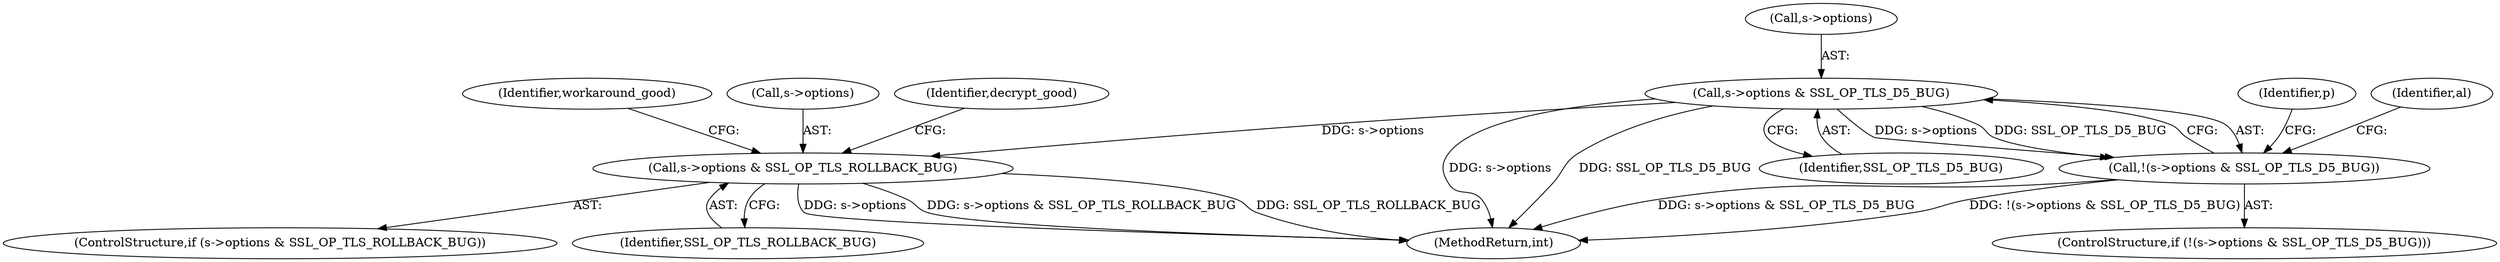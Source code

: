 digraph "0_openssl_3c66a669dfc7b3792f7af0758ea26fe8502ce70c@pointer" {
"1000342" [label="(Call,s->options & SSL_OP_TLS_D5_BUG)"];
"1000341" [label="(Call,!(s->options & SSL_OP_TLS_D5_BUG))"];
"1000426" [label="(Call,s->options & SSL_OP_TLS_ROLLBACK_BUG)"];
"1000346" [label="(Identifier,SSL_OP_TLS_D5_BUG)"];
"1000341" [label="(Call,!(s->options & SSL_OP_TLS_D5_BUG))"];
"1000343" [label="(Call,s->options)"];
"1000463" [label="(Identifier,decrypt_good)"];
"1000430" [label="(Identifier,SSL_OP_TLS_ROLLBACK_BUG)"];
"1000425" [label="(ControlStructure,if (s->options & SSL_OP_TLS_ROLLBACK_BUG))"];
"1000357" [label="(Identifier,p)"];
"1002163" [label="(MethodReturn,int)"];
"1000434" [label="(Identifier,workaround_good)"];
"1000426" [label="(Call,s->options & SSL_OP_TLS_ROLLBACK_BUG)"];
"1000427" [label="(Call,s->options)"];
"1000340" [label="(ControlStructure,if (!(s->options & SSL_OP_TLS_D5_BUG)))"];
"1000342" [label="(Call,s->options & SSL_OP_TLS_D5_BUG)"];
"1000349" [label="(Identifier,al)"];
"1000342" -> "1000341"  [label="AST: "];
"1000342" -> "1000346"  [label="CFG: "];
"1000343" -> "1000342"  [label="AST: "];
"1000346" -> "1000342"  [label="AST: "];
"1000341" -> "1000342"  [label="CFG: "];
"1000342" -> "1002163"  [label="DDG: s->options"];
"1000342" -> "1002163"  [label="DDG: SSL_OP_TLS_D5_BUG"];
"1000342" -> "1000341"  [label="DDG: s->options"];
"1000342" -> "1000341"  [label="DDG: SSL_OP_TLS_D5_BUG"];
"1000342" -> "1000426"  [label="DDG: s->options"];
"1000341" -> "1000340"  [label="AST: "];
"1000349" -> "1000341"  [label="CFG: "];
"1000357" -> "1000341"  [label="CFG: "];
"1000341" -> "1002163"  [label="DDG: s->options & SSL_OP_TLS_D5_BUG"];
"1000341" -> "1002163"  [label="DDG: !(s->options & SSL_OP_TLS_D5_BUG)"];
"1000426" -> "1000425"  [label="AST: "];
"1000426" -> "1000430"  [label="CFG: "];
"1000427" -> "1000426"  [label="AST: "];
"1000430" -> "1000426"  [label="AST: "];
"1000434" -> "1000426"  [label="CFG: "];
"1000463" -> "1000426"  [label="CFG: "];
"1000426" -> "1002163"  [label="DDG: s->options"];
"1000426" -> "1002163"  [label="DDG: s->options & SSL_OP_TLS_ROLLBACK_BUG"];
"1000426" -> "1002163"  [label="DDG: SSL_OP_TLS_ROLLBACK_BUG"];
}
